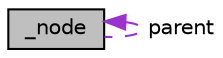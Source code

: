 digraph "_node"
{
 // LATEX_PDF_SIZE
  edge [fontname="Helvetica",fontsize="10",labelfontname="Helvetica",labelfontsize="10"];
  node [fontname="Helvetica",fontsize="10",shape=record];
  Node1 [label="_node",height=0.2,width=0.4,color="black", fillcolor="grey75", style="filled", fontcolor="black",tooltip="Node struct."];
  Node1 -> Node1 [dir="back",color="darkorchid3",fontsize="10",style="dashed",label=" parent" ,fontname="Helvetica"];
}
